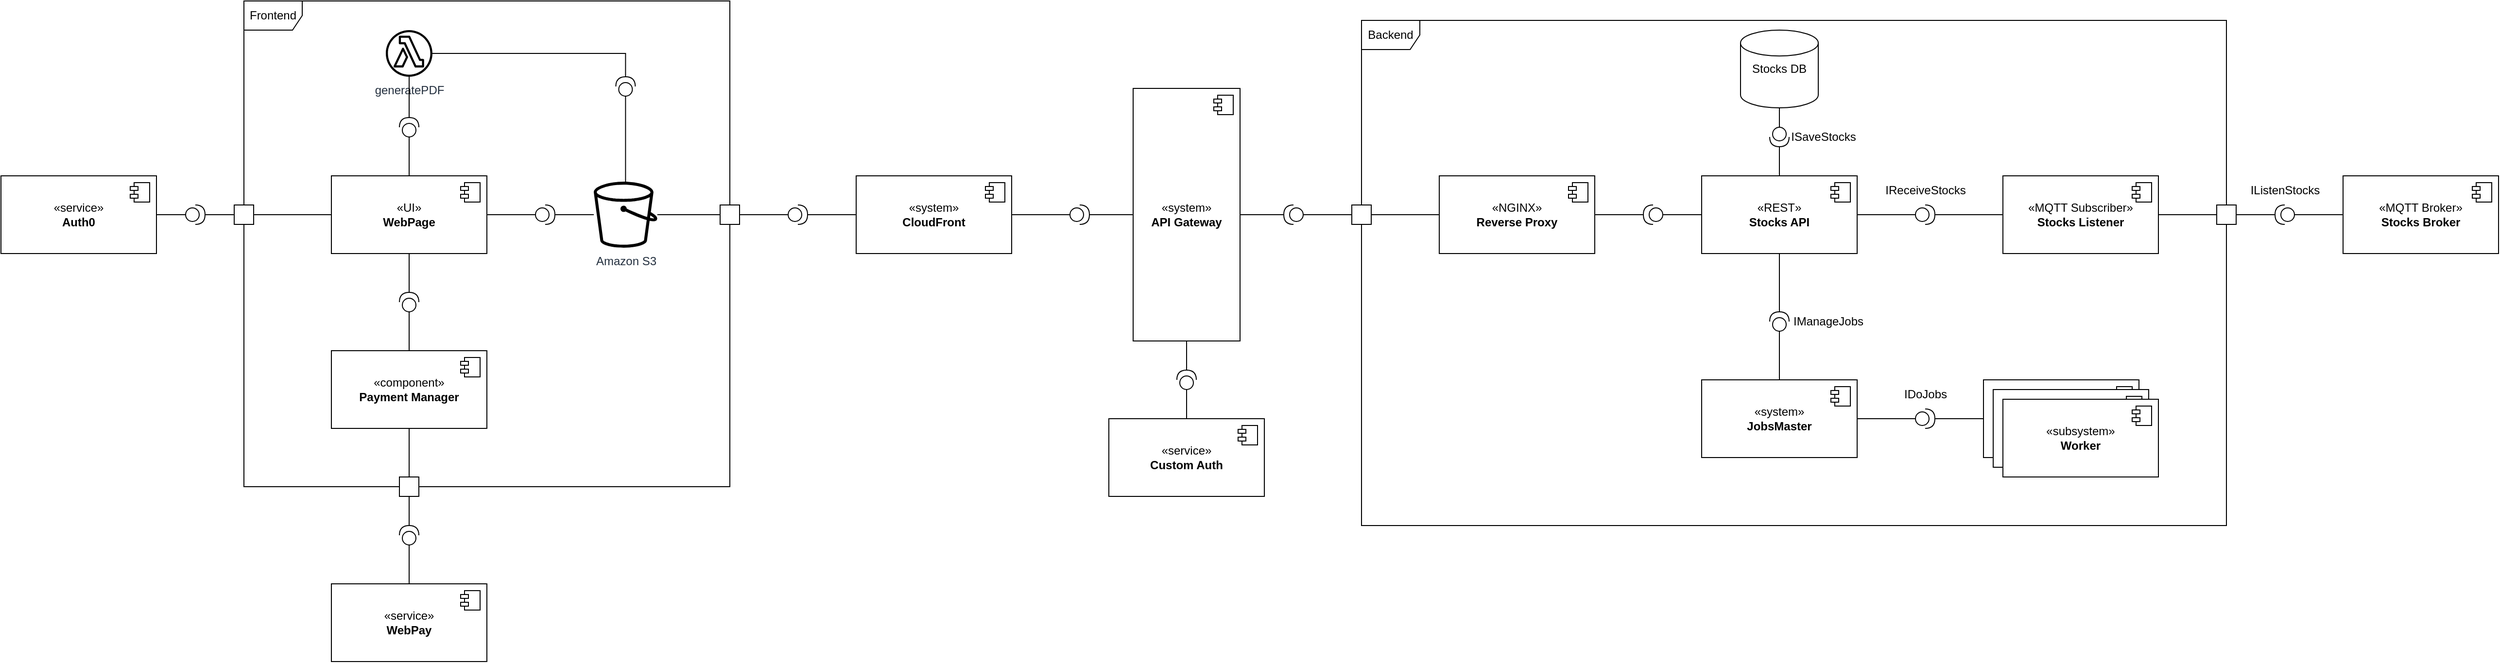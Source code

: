 <mxfile version="22.0.8" type="device">
  <diagram name="Page-1" id="IXIDI4k3THO09DJzsEaA">
    <mxGraphModel dx="2230" dy="325" grid="1" gridSize="10" guides="1" tooltips="1" connect="1" arrows="1" fold="1" page="1" pageScale="1" pageWidth="850" pageHeight="1100" math="0" shadow="0">
      <root>
        <mxCell id="0" />
        <mxCell id="1" parent="0" />
        <mxCell id="EKQFESstINDMdlB6yE32-22" value="Backend" style="shape=umlFrame;whiteSpace=wrap;html=1;pointerEvents=0;" vertex="1" parent="1">
          <mxGeometry x="160" y="200" width="890" height="520" as="geometry" />
        </mxCell>
        <mxCell id="EKQFESstINDMdlB6yE32-25" value="«NGINX»&lt;br&gt;&lt;b&gt;Reverse Proxy&lt;/b&gt;" style="html=1;dropTarget=0;whiteSpace=wrap;" vertex="1" parent="1">
          <mxGeometry x="240" y="360" width="160" height="80" as="geometry" />
        </mxCell>
        <mxCell id="EKQFESstINDMdlB6yE32-26" value="" style="shape=module;jettyWidth=8;jettyHeight=4;" vertex="1" parent="EKQFESstINDMdlB6yE32-25">
          <mxGeometry x="1" width="20" height="20" relative="1" as="geometry">
            <mxPoint x="-27" y="7" as="offset" />
          </mxGeometry>
        </mxCell>
        <mxCell id="EKQFESstINDMdlB6yE32-27" value="«REST»&lt;br&gt;&lt;b&gt;Stocks API&lt;/b&gt;" style="html=1;dropTarget=0;whiteSpace=wrap;" vertex="1" parent="1">
          <mxGeometry x="510" y="360" width="160" height="80" as="geometry" />
        </mxCell>
        <mxCell id="EKQFESstINDMdlB6yE32-28" value="" style="shape=module;jettyWidth=8;jettyHeight=4;" vertex="1" parent="EKQFESstINDMdlB6yE32-27">
          <mxGeometry x="1" width="20" height="20" relative="1" as="geometry">
            <mxPoint x="-27" y="7" as="offset" />
          </mxGeometry>
        </mxCell>
        <mxCell id="EKQFESstINDMdlB6yE32-34" style="edgeStyle=orthogonalEdgeStyle;rounded=0;orthogonalLoop=1;jettySize=auto;html=1;entryX=0;entryY=0.5;entryDx=0;entryDy=0;endArrow=none;endFill=0;" edge="1" parent="1" source="EKQFESstINDMdlB6yE32-33" target="EKQFESstINDMdlB6yE32-27">
          <mxGeometry relative="1" as="geometry" />
        </mxCell>
        <mxCell id="EKQFESstINDMdlB6yE32-35" style="edgeStyle=orthogonalEdgeStyle;rounded=0;orthogonalLoop=1;jettySize=auto;html=1;entryX=1;entryY=0.5;entryDx=0;entryDy=0;endArrow=none;endFill=0;" edge="1" parent="1" source="EKQFESstINDMdlB6yE32-33" target="EKQFESstINDMdlB6yE32-25">
          <mxGeometry relative="1" as="geometry" />
        </mxCell>
        <mxCell id="EKQFESstINDMdlB6yE32-33" value="" style="shape=providedRequiredInterface;html=1;verticalLabelPosition=bottom;sketch=0;rotation=-180;" vertex="1" parent="1">
          <mxGeometry x="450" y="390" width="20" height="20" as="geometry" />
        </mxCell>
        <mxCell id="EKQFESstINDMdlB6yE32-37" value="Stocks DB" style="strokeWidth=1;html=1;shape=mxgraph.flowchart.database;whiteSpace=wrap;" vertex="1" parent="1">
          <mxGeometry x="550" y="210" width="80" height="80" as="geometry" />
        </mxCell>
        <mxCell id="EKQFESstINDMdlB6yE32-41" style="edgeStyle=orthogonalEdgeStyle;rounded=0;orthogonalLoop=1;jettySize=auto;html=1;endArrow=none;endFill=0;" edge="1" parent="1" source="EKQFESstINDMdlB6yE32-39" target="EKQFESstINDMdlB6yE32-27">
          <mxGeometry relative="1" as="geometry" />
        </mxCell>
        <mxCell id="EKQFESstINDMdlB6yE32-39" value="" style="shape=providedRequiredInterface;html=1;verticalLabelPosition=bottom;sketch=0;rotation=90;" vertex="1" parent="1">
          <mxGeometry x="580" y="310" width="20" height="20" as="geometry" />
        </mxCell>
        <mxCell id="EKQFESstINDMdlB6yE32-40" style="edgeStyle=orthogonalEdgeStyle;rounded=0;orthogonalLoop=1;jettySize=auto;html=1;entryX=0;entryY=0.5;entryDx=0;entryDy=0;entryPerimeter=0;endArrow=none;endFill=0;" edge="1" parent="1" source="EKQFESstINDMdlB6yE32-37" target="EKQFESstINDMdlB6yE32-39">
          <mxGeometry relative="1" as="geometry" />
        </mxCell>
        <mxCell id="EKQFESstINDMdlB6yE32-50" style="edgeStyle=orthogonalEdgeStyle;rounded=0;orthogonalLoop=1;jettySize=auto;html=1;entryX=0;entryY=0.5;entryDx=0;entryDy=0;endArrow=none;endFill=0;" edge="1" parent="1" source="EKQFESstINDMdlB6yE32-44" target="EKQFESstINDMdlB6yE32-49">
          <mxGeometry relative="1" as="geometry" />
        </mxCell>
        <mxCell id="EKQFESstINDMdlB6yE32-44" value="«MQTT Subscriber»&lt;br style=&quot;border-color: var(--border-color);&quot;&gt;&lt;b style=&quot;border-color: var(--border-color);&quot;&gt;Stocks Listener&lt;/b&gt;" style="html=1;dropTarget=0;whiteSpace=wrap;" vertex="1" parent="1">
          <mxGeometry x="820" y="360" width="160" height="80" as="geometry" />
        </mxCell>
        <mxCell id="EKQFESstINDMdlB6yE32-45" value="" style="shape=module;jettyWidth=8;jettyHeight=4;" vertex="1" parent="EKQFESstINDMdlB6yE32-44">
          <mxGeometry x="1" width="20" height="20" relative="1" as="geometry">
            <mxPoint x="-27" y="7" as="offset" />
          </mxGeometry>
        </mxCell>
        <mxCell id="EKQFESstINDMdlB6yE32-48" style="edgeStyle=orthogonalEdgeStyle;rounded=0;orthogonalLoop=1;jettySize=auto;html=1;entryX=0;entryY=0.5;entryDx=0;entryDy=0;endArrow=none;endFill=0;" edge="1" parent="1" source="EKQFESstINDMdlB6yE32-46" target="EKQFESstINDMdlB6yE32-44">
          <mxGeometry relative="1" as="geometry" />
        </mxCell>
        <mxCell id="EKQFESstINDMdlB6yE32-46" value="" style="shape=providedRequiredInterface;html=1;verticalLabelPosition=bottom;sketch=0;" vertex="1" parent="1">
          <mxGeometry x="730" y="390" width="20" height="20" as="geometry" />
        </mxCell>
        <mxCell id="EKQFESstINDMdlB6yE32-47" style="edgeStyle=orthogonalEdgeStyle;rounded=0;orthogonalLoop=1;jettySize=auto;html=1;entryX=0;entryY=0.5;entryDx=0;entryDy=0;entryPerimeter=0;endArrow=none;endFill=0;" edge="1" parent="1" source="EKQFESstINDMdlB6yE32-27" target="EKQFESstINDMdlB6yE32-46">
          <mxGeometry relative="1" as="geometry" />
        </mxCell>
        <mxCell id="EKQFESstINDMdlB6yE32-49" value="" style="whiteSpace=wrap;html=1;aspect=fixed;" vertex="1" parent="1">
          <mxGeometry x="1040" y="390" width="20" height="20" as="geometry" />
        </mxCell>
        <mxCell id="EKQFESstINDMdlB6yE32-54" value="«MQTT Broker»&lt;br&gt;&lt;b&gt;Stocks Broker&lt;/b&gt;" style="html=1;dropTarget=0;whiteSpace=wrap;" vertex="1" parent="1">
          <mxGeometry x="1170" y="360" width="160" height="80" as="geometry" />
        </mxCell>
        <mxCell id="EKQFESstINDMdlB6yE32-55" value="" style="shape=module;jettyWidth=8;jettyHeight=4;" vertex="1" parent="EKQFESstINDMdlB6yE32-54">
          <mxGeometry x="1" width="20" height="20" relative="1" as="geometry">
            <mxPoint x="-27" y="7" as="offset" />
          </mxGeometry>
        </mxCell>
        <mxCell id="EKQFESstINDMdlB6yE32-58" style="edgeStyle=orthogonalEdgeStyle;rounded=0;orthogonalLoop=1;jettySize=auto;html=1;entryX=0;entryY=0.5;entryDx=0;entryDy=0;endArrow=none;endFill=0;" edge="1" parent="1" source="EKQFESstINDMdlB6yE32-56" target="EKQFESstINDMdlB6yE32-54">
          <mxGeometry relative="1" as="geometry" />
        </mxCell>
        <mxCell id="EKQFESstINDMdlB6yE32-56" value="" style="shape=providedRequiredInterface;html=1;verticalLabelPosition=bottom;sketch=0;rotation=-180;" vertex="1" parent="1">
          <mxGeometry x="1100" y="390" width="20" height="20" as="geometry" />
        </mxCell>
        <mxCell id="EKQFESstINDMdlB6yE32-57" style="edgeStyle=orthogonalEdgeStyle;rounded=0;orthogonalLoop=1;jettySize=auto;html=1;entryX=1;entryY=0.5;entryDx=0;entryDy=0;entryPerimeter=0;endArrow=none;endFill=0;" edge="1" parent="1" source="EKQFESstINDMdlB6yE32-49" target="EKQFESstINDMdlB6yE32-56">
          <mxGeometry relative="1" as="geometry" />
        </mxCell>
        <mxCell id="EKQFESstINDMdlB6yE32-59" value="«system»&lt;br&gt;&lt;b&gt;JobsMaster&lt;/b&gt;" style="html=1;dropTarget=0;whiteSpace=wrap;" vertex="1" parent="1">
          <mxGeometry x="510" y="570" width="160" height="80" as="geometry" />
        </mxCell>
        <mxCell id="EKQFESstINDMdlB6yE32-60" value="" style="shape=module;jettyWidth=8;jettyHeight=4;" vertex="1" parent="EKQFESstINDMdlB6yE32-59">
          <mxGeometry x="1" width="20" height="20" relative="1" as="geometry">
            <mxPoint x="-27" y="7" as="offset" />
          </mxGeometry>
        </mxCell>
        <mxCell id="EKQFESstINDMdlB6yE32-70" style="edgeStyle=orthogonalEdgeStyle;rounded=0;orthogonalLoop=1;jettySize=auto;html=1;entryX=0.5;entryY=0;entryDx=0;entryDy=0;endArrow=none;endFill=0;" edge="1" parent="1" source="EKQFESstINDMdlB6yE32-61" target="EKQFESstINDMdlB6yE32-59">
          <mxGeometry relative="1" as="geometry" />
        </mxCell>
        <mxCell id="EKQFESstINDMdlB6yE32-61" value="" style="shape=providedRequiredInterface;html=1;verticalLabelPosition=bottom;sketch=0;rotation=-90;" vertex="1" parent="1">
          <mxGeometry x="580" y="500" width="20" height="20" as="geometry" />
        </mxCell>
        <mxCell id="EKQFESstINDMdlB6yE32-72" style="edgeStyle=orthogonalEdgeStyle;rounded=0;orthogonalLoop=1;jettySize=auto;html=1;entryX=0;entryY=0.5;entryDx=0;entryDy=0;endArrow=none;endFill=0;" edge="1" parent="1" source="EKQFESstINDMdlB6yE32-62" target="EKQFESstINDMdlB6yE32-63">
          <mxGeometry relative="1" as="geometry" />
        </mxCell>
        <mxCell id="EKQFESstINDMdlB6yE32-62" value="" style="shape=providedRequiredInterface;html=1;verticalLabelPosition=bottom;sketch=0;" vertex="1" parent="1">
          <mxGeometry x="730" y="600" width="20" height="20" as="geometry" />
        </mxCell>
        <mxCell id="EKQFESstINDMdlB6yE32-63" value="«system»&lt;br&gt;&lt;b&gt;JobsMaster&lt;/b&gt;" style="html=1;dropTarget=0;whiteSpace=wrap;" vertex="1" parent="1">
          <mxGeometry x="800" y="570" width="160" height="80" as="geometry" />
        </mxCell>
        <mxCell id="EKQFESstINDMdlB6yE32-64" value="" style="shape=module;jettyWidth=8;jettyHeight=4;" vertex="1" parent="EKQFESstINDMdlB6yE32-63">
          <mxGeometry x="1" width="20" height="20" relative="1" as="geometry">
            <mxPoint x="-27" y="7" as="offset" />
          </mxGeometry>
        </mxCell>
        <mxCell id="EKQFESstINDMdlB6yE32-65" value="«system»&lt;br&gt;&lt;b&gt;JobsMaster&lt;/b&gt;" style="html=1;dropTarget=0;whiteSpace=wrap;" vertex="1" parent="1">
          <mxGeometry x="810" y="580" width="160" height="80" as="geometry" />
        </mxCell>
        <mxCell id="EKQFESstINDMdlB6yE32-66" value="" style="shape=module;jettyWidth=8;jettyHeight=4;" vertex="1" parent="EKQFESstINDMdlB6yE32-65">
          <mxGeometry x="1" width="20" height="20" relative="1" as="geometry">
            <mxPoint x="-27" y="7" as="offset" />
          </mxGeometry>
        </mxCell>
        <mxCell id="EKQFESstINDMdlB6yE32-67" value="«subsystem»&lt;br&gt;&lt;b&gt;Worker&lt;/b&gt;" style="html=1;dropTarget=0;whiteSpace=wrap;" vertex="1" parent="1">
          <mxGeometry x="820" y="590" width="160" height="80" as="geometry" />
        </mxCell>
        <mxCell id="EKQFESstINDMdlB6yE32-68" value="" style="shape=module;jettyWidth=8;jettyHeight=4;" vertex="1" parent="EKQFESstINDMdlB6yE32-67">
          <mxGeometry x="1" width="20" height="20" relative="1" as="geometry">
            <mxPoint x="-27" y="7" as="offset" />
          </mxGeometry>
        </mxCell>
        <mxCell id="EKQFESstINDMdlB6yE32-69" style="edgeStyle=orthogonalEdgeStyle;rounded=0;orthogonalLoop=1;jettySize=auto;html=1;entryX=1;entryY=0.5;entryDx=0;entryDy=0;entryPerimeter=0;endArrow=none;endFill=0;" edge="1" parent="1" source="EKQFESstINDMdlB6yE32-27" target="EKQFESstINDMdlB6yE32-61">
          <mxGeometry relative="1" as="geometry" />
        </mxCell>
        <mxCell id="EKQFESstINDMdlB6yE32-71" style="edgeStyle=orthogonalEdgeStyle;rounded=0;orthogonalLoop=1;jettySize=auto;html=1;entryX=0;entryY=0.5;entryDx=0;entryDy=0;entryPerimeter=0;endArrow=none;endFill=0;" edge="1" parent="1" source="EKQFESstINDMdlB6yE32-59" target="EKQFESstINDMdlB6yE32-62">
          <mxGeometry relative="1" as="geometry" />
        </mxCell>
        <mxCell id="EKQFESstINDMdlB6yE32-73" value="«system»&lt;br&gt;&lt;b&gt;API Gateway&lt;/b&gt;" style="html=1;dropTarget=0;whiteSpace=wrap;" vertex="1" parent="1">
          <mxGeometry x="-75" y="270" width="110" height="260" as="geometry" />
        </mxCell>
        <mxCell id="EKQFESstINDMdlB6yE32-74" value="" style="shape=module;jettyWidth=8;jettyHeight=4;" vertex="1" parent="EKQFESstINDMdlB6yE32-73">
          <mxGeometry x="1" width="20" height="20" relative="1" as="geometry">
            <mxPoint x="-27" y="7" as="offset" />
          </mxGeometry>
        </mxCell>
        <mxCell id="EKQFESstINDMdlB6yE32-80" style="edgeStyle=orthogonalEdgeStyle;rounded=0;orthogonalLoop=1;jettySize=auto;html=1;entryX=0;entryY=0.5;entryDx=0;entryDy=0;endArrow=none;endFill=0;" edge="1" parent="1" source="EKQFESstINDMdlB6yE32-75" target="EKQFESstINDMdlB6yE32-25">
          <mxGeometry relative="1" as="geometry" />
        </mxCell>
        <mxCell id="EKQFESstINDMdlB6yE32-75" value="" style="whiteSpace=wrap;html=1;aspect=fixed;" vertex="1" parent="1">
          <mxGeometry x="150" y="390" width="20" height="20" as="geometry" />
        </mxCell>
        <mxCell id="EKQFESstINDMdlB6yE32-81" style="edgeStyle=orthogonalEdgeStyle;rounded=0;orthogonalLoop=1;jettySize=auto;html=1;entryX=0;entryY=0.5;entryDx=0;entryDy=0;endArrow=none;endFill=0;" edge="1" parent="1" source="EKQFESstINDMdlB6yE32-76" target="EKQFESstINDMdlB6yE32-75">
          <mxGeometry relative="1" as="geometry" />
        </mxCell>
        <mxCell id="EKQFESstINDMdlB6yE32-76" value="" style="shape=providedRequiredInterface;html=1;verticalLabelPosition=bottom;sketch=0;rotation=-180;" vertex="1" parent="1">
          <mxGeometry x="80" y="390" width="20" height="20" as="geometry" />
        </mxCell>
        <mxCell id="EKQFESstINDMdlB6yE32-82" style="edgeStyle=orthogonalEdgeStyle;rounded=0;orthogonalLoop=1;jettySize=auto;html=1;entryX=1;entryY=0.5;entryDx=0;entryDy=0;entryPerimeter=0;endArrow=none;endFill=0;" edge="1" parent="1" source="EKQFESstINDMdlB6yE32-73" target="EKQFESstINDMdlB6yE32-76">
          <mxGeometry relative="1" as="geometry" />
        </mxCell>
        <mxCell id="EKQFESstINDMdlB6yE32-83" value="«service»&lt;br&gt;&lt;b&gt;Custom Auth&lt;/b&gt;" style="html=1;dropTarget=0;whiteSpace=wrap;" vertex="1" parent="1">
          <mxGeometry x="-100" y="610" width="160" height="80" as="geometry" />
        </mxCell>
        <mxCell id="EKQFESstINDMdlB6yE32-84" value="" style="shape=module;jettyWidth=8;jettyHeight=4;" vertex="1" parent="EKQFESstINDMdlB6yE32-83">
          <mxGeometry x="1" width="20" height="20" relative="1" as="geometry">
            <mxPoint x="-27" y="7" as="offset" />
          </mxGeometry>
        </mxCell>
        <mxCell id="EKQFESstINDMdlB6yE32-87" style="edgeStyle=orthogonalEdgeStyle;rounded=0;orthogonalLoop=1;jettySize=auto;html=1;entryX=0.5;entryY=1;entryDx=0;entryDy=0;endArrow=none;endFill=0;" edge="1" parent="1" source="EKQFESstINDMdlB6yE32-85" target="EKQFESstINDMdlB6yE32-73">
          <mxGeometry relative="1" as="geometry" />
        </mxCell>
        <mxCell id="EKQFESstINDMdlB6yE32-85" value="" style="shape=providedRequiredInterface;html=1;verticalLabelPosition=bottom;sketch=0;rotation=-90;" vertex="1" parent="1">
          <mxGeometry x="-30" y="560" width="20" height="20" as="geometry" />
        </mxCell>
        <mxCell id="EKQFESstINDMdlB6yE32-86" style="edgeStyle=orthogonalEdgeStyle;rounded=0;orthogonalLoop=1;jettySize=auto;html=1;entryX=0;entryY=0.5;entryDx=0;entryDy=0;entryPerimeter=0;endArrow=none;endFill=0;" edge="1" parent="1" source="EKQFESstINDMdlB6yE32-83" target="EKQFESstINDMdlB6yE32-85">
          <mxGeometry relative="1" as="geometry" />
        </mxCell>
        <mxCell id="EKQFESstINDMdlB6yE32-88" value="«system»&lt;br&gt;&lt;b&gt;CloudFront&lt;/b&gt;" style="html=1;dropTarget=0;whiteSpace=wrap;" vertex="1" parent="1">
          <mxGeometry x="-360" y="360" width="160" height="80" as="geometry" />
        </mxCell>
        <mxCell id="EKQFESstINDMdlB6yE32-89" value="" style="shape=module;jettyWidth=8;jettyHeight=4;" vertex="1" parent="EKQFESstINDMdlB6yE32-88">
          <mxGeometry x="1" width="20" height="20" relative="1" as="geometry">
            <mxPoint x="-27" y="7" as="offset" />
          </mxGeometry>
        </mxCell>
        <mxCell id="EKQFESstINDMdlB6yE32-93" style="edgeStyle=orthogonalEdgeStyle;rounded=0;orthogonalLoop=1;jettySize=auto;html=1;entryX=0;entryY=0.5;entryDx=0;entryDy=0;endArrow=none;endFill=0;" edge="1" parent="1" source="EKQFESstINDMdlB6yE32-90" target="EKQFESstINDMdlB6yE32-73">
          <mxGeometry relative="1" as="geometry" />
        </mxCell>
        <mxCell id="EKQFESstINDMdlB6yE32-90" value="" style="shape=providedRequiredInterface;html=1;verticalLabelPosition=bottom;sketch=0;" vertex="1" parent="1">
          <mxGeometry x="-140" y="390" width="20" height="20" as="geometry" />
        </mxCell>
        <mxCell id="EKQFESstINDMdlB6yE32-94" style="edgeStyle=orthogonalEdgeStyle;rounded=0;orthogonalLoop=1;jettySize=auto;html=1;entryX=0;entryY=0.5;entryDx=0;entryDy=0;entryPerimeter=0;endArrow=none;endFill=0;" edge="1" parent="1" source="EKQFESstINDMdlB6yE32-88" target="EKQFESstINDMdlB6yE32-90">
          <mxGeometry relative="1" as="geometry" />
        </mxCell>
        <mxCell id="EKQFESstINDMdlB6yE32-95" value="Frontend" style="shape=umlFrame;whiteSpace=wrap;html=1;pointerEvents=0;" vertex="1" parent="1">
          <mxGeometry x="-990" y="180" width="500" height="500" as="geometry" />
        </mxCell>
        <mxCell id="EKQFESstINDMdlB6yE32-96" value="" style="whiteSpace=wrap;html=1;aspect=fixed;" vertex="1" parent="1">
          <mxGeometry x="-500" y="390" width="20" height="20" as="geometry" />
        </mxCell>
        <mxCell id="EKQFESstINDMdlB6yE32-99" style="edgeStyle=orthogonalEdgeStyle;rounded=0;orthogonalLoop=1;jettySize=auto;html=1;entryX=0;entryY=0.5;entryDx=0;entryDy=0;endArrow=none;endFill=0;" edge="1" parent="1" source="EKQFESstINDMdlB6yE32-97" target="EKQFESstINDMdlB6yE32-88">
          <mxGeometry relative="1" as="geometry" />
        </mxCell>
        <mxCell id="EKQFESstINDMdlB6yE32-97" value="" style="shape=providedRequiredInterface;html=1;verticalLabelPosition=bottom;sketch=0;" vertex="1" parent="1">
          <mxGeometry x="-430" y="390" width="20" height="20" as="geometry" />
        </mxCell>
        <mxCell id="EKQFESstINDMdlB6yE32-98" style="edgeStyle=orthogonalEdgeStyle;rounded=0;orthogonalLoop=1;jettySize=auto;html=1;entryX=0;entryY=0.5;entryDx=0;entryDy=0;entryPerimeter=0;endArrow=none;endFill=0;" edge="1" parent="1" source="EKQFESstINDMdlB6yE32-96" target="EKQFESstINDMdlB6yE32-97">
          <mxGeometry relative="1" as="geometry" />
        </mxCell>
        <mxCell id="EKQFESstINDMdlB6yE32-101" style="edgeStyle=orthogonalEdgeStyle;rounded=0;orthogonalLoop=1;jettySize=auto;html=1;entryX=0;entryY=0.5;entryDx=0;entryDy=0;endArrow=none;endFill=0;" edge="1" parent="1" source="EKQFESstINDMdlB6yE32-100" target="EKQFESstINDMdlB6yE32-96">
          <mxGeometry relative="1" as="geometry" />
        </mxCell>
        <mxCell id="EKQFESstINDMdlB6yE32-100" value="Amazon S3" style="sketch=0;outlineConnect=0;fontColor=#232F3E;gradientColor=none;fillColor=#000000;strokeColor=none;dashed=0;verticalLabelPosition=bottom;verticalAlign=top;align=center;html=1;fontSize=12;fontStyle=0;aspect=fixed;pointerEvents=1;shape=mxgraph.aws4.bucket;strokeWidth=1;perimeterSpacing=0;fillStyle=auto;" vertex="1" parent="1">
          <mxGeometry x="-630" y="366" width="65.38" height="68" as="geometry" />
        </mxCell>
        <mxCell id="EKQFESstINDMdlB6yE32-124" style="edgeStyle=orthogonalEdgeStyle;rounded=0;orthogonalLoop=1;jettySize=auto;html=1;entryX=1;entryY=0.5;entryDx=0;entryDy=0;endArrow=none;endFill=0;" edge="1" parent="1" source="EKQFESstINDMdlB6yE32-104" target="EKQFESstINDMdlB6yE32-123">
          <mxGeometry relative="1" as="geometry" />
        </mxCell>
        <mxCell id="EKQFESstINDMdlB6yE32-104" value="«UI»&lt;br&gt;&lt;b&gt;WebPage&lt;/b&gt;" style="html=1;dropTarget=0;whiteSpace=wrap;" vertex="1" parent="1">
          <mxGeometry x="-900" y="360" width="160" height="80" as="geometry" />
        </mxCell>
        <mxCell id="EKQFESstINDMdlB6yE32-105" value="" style="shape=module;jettyWidth=8;jettyHeight=4;" vertex="1" parent="EKQFESstINDMdlB6yE32-104">
          <mxGeometry x="1" width="20" height="20" relative="1" as="geometry">
            <mxPoint x="-27" y="7" as="offset" />
          </mxGeometry>
        </mxCell>
        <mxCell id="EKQFESstINDMdlB6yE32-108" style="edgeStyle=orthogonalEdgeStyle;rounded=0;orthogonalLoop=1;jettySize=auto;html=1;endArrow=none;endFill=0;" edge="1" parent="1" source="EKQFESstINDMdlB6yE32-106" target="EKQFESstINDMdlB6yE32-100">
          <mxGeometry relative="1" as="geometry" />
        </mxCell>
        <mxCell id="EKQFESstINDMdlB6yE32-106" value="" style="shape=providedRequiredInterface;html=1;verticalLabelPosition=bottom;sketch=0;" vertex="1" parent="1">
          <mxGeometry x="-690" y="390" width="20" height="20" as="geometry" />
        </mxCell>
        <mxCell id="EKQFESstINDMdlB6yE32-107" style="edgeStyle=orthogonalEdgeStyle;rounded=0;orthogonalLoop=1;jettySize=auto;html=1;entryX=0;entryY=0.5;entryDx=0;entryDy=0;entryPerimeter=0;endArrow=none;endFill=0;" edge="1" parent="1" source="EKQFESstINDMdlB6yE32-104" target="EKQFESstINDMdlB6yE32-106">
          <mxGeometry relative="1" as="geometry" />
        </mxCell>
        <mxCell id="EKQFESstINDMdlB6yE32-115" style="edgeStyle=orthogonalEdgeStyle;rounded=0;orthogonalLoop=1;jettySize=auto;html=1;entryX=0.5;entryY=0;entryDx=0;entryDy=0;endArrow=none;endFill=0;" edge="1" parent="1" source="EKQFESstINDMdlB6yE32-109" target="EKQFESstINDMdlB6yE32-114">
          <mxGeometry relative="1" as="geometry" />
        </mxCell>
        <mxCell id="EKQFESstINDMdlB6yE32-109" value="«component»&lt;br&gt;&lt;b&gt;Payment Manager&lt;/b&gt;" style="html=1;dropTarget=0;whiteSpace=wrap;" vertex="1" parent="1">
          <mxGeometry x="-900" y="540" width="160" height="80" as="geometry" />
        </mxCell>
        <mxCell id="EKQFESstINDMdlB6yE32-110" value="" style="shape=module;jettyWidth=8;jettyHeight=4;" vertex="1" parent="EKQFESstINDMdlB6yE32-109">
          <mxGeometry x="1" width="20" height="20" relative="1" as="geometry">
            <mxPoint x="-27" y="7" as="offset" />
          </mxGeometry>
        </mxCell>
        <mxCell id="EKQFESstINDMdlB6yE32-111" value="" style="shape=providedRequiredInterface;html=1;verticalLabelPosition=bottom;sketch=0;rotation=-90;" vertex="1" parent="1">
          <mxGeometry x="-830" y="480" width="20" height="20" as="geometry" />
        </mxCell>
        <mxCell id="EKQFESstINDMdlB6yE32-112" style="edgeStyle=orthogonalEdgeStyle;rounded=0;orthogonalLoop=1;jettySize=auto;html=1;entryX=0;entryY=0.5;entryDx=0;entryDy=0;entryPerimeter=0;endArrow=none;endFill=0;" edge="1" parent="1" source="EKQFESstINDMdlB6yE32-109" target="EKQFESstINDMdlB6yE32-111">
          <mxGeometry relative="1" as="geometry" />
        </mxCell>
        <mxCell id="EKQFESstINDMdlB6yE32-113" style="edgeStyle=orthogonalEdgeStyle;rounded=0;orthogonalLoop=1;jettySize=auto;html=1;entryX=1;entryY=0.5;entryDx=0;entryDy=0;entryPerimeter=0;endArrow=none;endFill=0;" edge="1" parent="1" source="EKQFESstINDMdlB6yE32-104" target="EKQFESstINDMdlB6yE32-111">
          <mxGeometry relative="1" as="geometry" />
        </mxCell>
        <mxCell id="EKQFESstINDMdlB6yE32-114" value="" style="whiteSpace=wrap;html=1;aspect=fixed;" vertex="1" parent="1">
          <mxGeometry x="-830" y="670" width="20" height="20" as="geometry" />
        </mxCell>
        <mxCell id="EKQFESstINDMdlB6yE32-116" value="«service»&lt;br&gt;&lt;b&gt;WebPay&lt;/b&gt;" style="html=1;dropTarget=0;whiteSpace=wrap;" vertex="1" parent="1">
          <mxGeometry x="-900" y="780" width="160" height="80" as="geometry" />
        </mxCell>
        <mxCell id="EKQFESstINDMdlB6yE32-117" value="" style="shape=module;jettyWidth=8;jettyHeight=4;" vertex="1" parent="EKQFESstINDMdlB6yE32-116">
          <mxGeometry x="1" width="20" height="20" relative="1" as="geometry">
            <mxPoint x="-27" y="7" as="offset" />
          </mxGeometry>
        </mxCell>
        <mxCell id="EKQFESstINDMdlB6yE32-120" style="edgeStyle=orthogonalEdgeStyle;rounded=0;orthogonalLoop=1;jettySize=auto;html=1;entryX=0.5;entryY=1;entryDx=0;entryDy=0;endArrow=none;endFill=0;" edge="1" parent="1" source="EKQFESstINDMdlB6yE32-118" target="EKQFESstINDMdlB6yE32-114">
          <mxGeometry relative="1" as="geometry" />
        </mxCell>
        <mxCell id="EKQFESstINDMdlB6yE32-118" value="" style="shape=providedRequiredInterface;html=1;verticalLabelPosition=bottom;sketch=0;rotation=-90;" vertex="1" parent="1">
          <mxGeometry x="-830" y="720" width="20" height="20" as="geometry" />
        </mxCell>
        <mxCell id="EKQFESstINDMdlB6yE32-119" style="edgeStyle=orthogonalEdgeStyle;rounded=0;orthogonalLoop=1;jettySize=auto;html=1;entryX=0;entryY=0.5;entryDx=0;entryDy=0;entryPerimeter=0;endArrow=none;endFill=0;" edge="1" parent="1" source="EKQFESstINDMdlB6yE32-116" target="EKQFESstINDMdlB6yE32-118">
          <mxGeometry relative="1" as="geometry" />
        </mxCell>
        <mxCell id="EKQFESstINDMdlB6yE32-121" value="«service»&lt;br&gt;&lt;b&gt;Auth0&lt;/b&gt;" style="html=1;dropTarget=0;whiteSpace=wrap;" vertex="1" parent="1">
          <mxGeometry x="-1240" y="360" width="160" height="80" as="geometry" />
        </mxCell>
        <mxCell id="EKQFESstINDMdlB6yE32-122" value="" style="shape=module;jettyWidth=8;jettyHeight=4;" vertex="1" parent="EKQFESstINDMdlB6yE32-121">
          <mxGeometry x="1" width="20" height="20" relative="1" as="geometry">
            <mxPoint x="-27" y="7" as="offset" />
          </mxGeometry>
        </mxCell>
        <mxCell id="EKQFESstINDMdlB6yE32-123" value="" style="whiteSpace=wrap;html=1;aspect=fixed;" vertex="1" parent="1">
          <mxGeometry x="-1000" y="390" width="20" height="20" as="geometry" />
        </mxCell>
        <mxCell id="EKQFESstINDMdlB6yE32-127" style="edgeStyle=orthogonalEdgeStyle;rounded=0;orthogonalLoop=1;jettySize=auto;html=1;entryX=0;entryY=0.5;entryDx=0;entryDy=0;endArrow=none;endFill=0;" edge="1" parent="1" source="EKQFESstINDMdlB6yE32-125" target="EKQFESstINDMdlB6yE32-123">
          <mxGeometry relative="1" as="geometry" />
        </mxCell>
        <mxCell id="EKQFESstINDMdlB6yE32-125" value="" style="shape=providedRequiredInterface;html=1;verticalLabelPosition=bottom;sketch=0;" vertex="1" parent="1">
          <mxGeometry x="-1050" y="390" width="20" height="20" as="geometry" />
        </mxCell>
        <mxCell id="EKQFESstINDMdlB6yE32-126" style="edgeStyle=orthogonalEdgeStyle;rounded=0;orthogonalLoop=1;jettySize=auto;html=1;entryX=0;entryY=0.5;entryDx=0;entryDy=0;entryPerimeter=0;endArrow=none;endFill=0;" edge="1" parent="1" source="EKQFESstINDMdlB6yE32-121" target="EKQFESstINDMdlB6yE32-125">
          <mxGeometry relative="1" as="geometry" />
        </mxCell>
        <mxCell id="EKQFESstINDMdlB6yE32-131" value="generatePDF" style="sketch=0;outlineConnect=0;fontColor=#232F3E;gradientColor=none;fillColor=#000000;strokeColor=none;dashed=0;verticalLabelPosition=bottom;verticalAlign=top;align=center;html=1;fontSize=12;fontStyle=0;aspect=fixed;pointerEvents=1;shape=mxgraph.aws4.lambda_function;" vertex="1" parent="1">
          <mxGeometry x="-844" y="210" width="48" height="48" as="geometry" />
        </mxCell>
        <mxCell id="EKQFESstINDMdlB6yE32-137" style="edgeStyle=orthogonalEdgeStyle;rounded=0;orthogonalLoop=1;jettySize=auto;html=1;entryX=0.5;entryY=0;entryDx=0;entryDy=0;endArrow=none;endFill=0;" edge="1" parent="1" source="EKQFESstINDMdlB6yE32-136" target="EKQFESstINDMdlB6yE32-104">
          <mxGeometry relative="1" as="geometry" />
        </mxCell>
        <mxCell id="EKQFESstINDMdlB6yE32-138" style="edgeStyle=orthogonalEdgeStyle;rounded=0;orthogonalLoop=1;jettySize=auto;html=1;endArrow=none;endFill=0;" edge="1" parent="1" source="EKQFESstINDMdlB6yE32-136" target="EKQFESstINDMdlB6yE32-131">
          <mxGeometry relative="1" as="geometry" />
        </mxCell>
        <mxCell id="EKQFESstINDMdlB6yE32-136" value="" style="shape=providedRequiredInterface;html=1;verticalLabelPosition=bottom;sketch=0;rotation=-90;" vertex="1" parent="1">
          <mxGeometry x="-830" y="300" width="20" height="20" as="geometry" />
        </mxCell>
        <mxCell id="EKQFESstINDMdlB6yE32-139" value="" style="shape=providedRequiredInterface;html=1;verticalLabelPosition=bottom;sketch=0;rotation=-90;" vertex="1" parent="1">
          <mxGeometry x="-607.31" y="258" width="20" height="20" as="geometry" />
        </mxCell>
        <mxCell id="EKQFESstINDMdlB6yE32-141" style="edgeStyle=orthogonalEdgeStyle;rounded=0;orthogonalLoop=1;jettySize=auto;html=1;entryX=0;entryY=0.5;entryDx=0;entryDy=0;entryPerimeter=0;endArrow=none;endFill=0;" edge="1" parent="1" source="EKQFESstINDMdlB6yE32-100" target="EKQFESstINDMdlB6yE32-139">
          <mxGeometry relative="1" as="geometry" />
        </mxCell>
        <mxCell id="EKQFESstINDMdlB6yE32-144" style="edgeStyle=orthogonalEdgeStyle;rounded=0;orthogonalLoop=1;jettySize=auto;html=1;entryX=1;entryY=0.5;entryDx=0;entryDy=0;entryPerimeter=0;endArrow=none;endFill=0;" edge="1" parent="1" source="EKQFESstINDMdlB6yE32-131" target="EKQFESstINDMdlB6yE32-139">
          <mxGeometry relative="1" as="geometry" />
        </mxCell>
        <mxCell id="EKQFESstINDMdlB6yE32-145" value="IManageJobs" style="text;html=1;align=center;verticalAlign=middle;resizable=0;points=[];autosize=1;strokeColor=none;fillColor=none;" vertex="1" parent="1">
          <mxGeometry x="590" y="495" width="100" height="30" as="geometry" />
        </mxCell>
        <mxCell id="EKQFESstINDMdlB6yE32-146" value="ISaveStocks" style="text;html=1;align=center;verticalAlign=middle;resizable=0;points=[];autosize=1;strokeColor=none;fillColor=none;" vertex="1" parent="1">
          <mxGeometry x="590" y="305" width="90" height="30" as="geometry" />
        </mxCell>
        <mxCell id="EKQFESstINDMdlB6yE32-147" value="IReceiveStocks" style="text;html=1;align=center;verticalAlign=middle;resizable=0;points=[];autosize=1;strokeColor=none;fillColor=none;" vertex="1" parent="1">
          <mxGeometry x="685" y="360" width="110" height="30" as="geometry" />
        </mxCell>
        <mxCell id="EKQFESstINDMdlB6yE32-148" value="IListenStocks" style="text;html=1;align=center;verticalAlign=middle;resizable=0;points=[];autosize=1;strokeColor=none;fillColor=none;" vertex="1" parent="1">
          <mxGeometry x="1065" y="360" width="90" height="30" as="geometry" />
        </mxCell>
        <mxCell id="EKQFESstINDMdlB6yE32-149" value="IDoJobs" style="text;html=1;align=center;verticalAlign=middle;resizable=0;points=[];autosize=1;strokeColor=none;fillColor=none;" vertex="1" parent="1">
          <mxGeometry x="705" y="570" width="70" height="30" as="geometry" />
        </mxCell>
      </root>
    </mxGraphModel>
  </diagram>
</mxfile>
